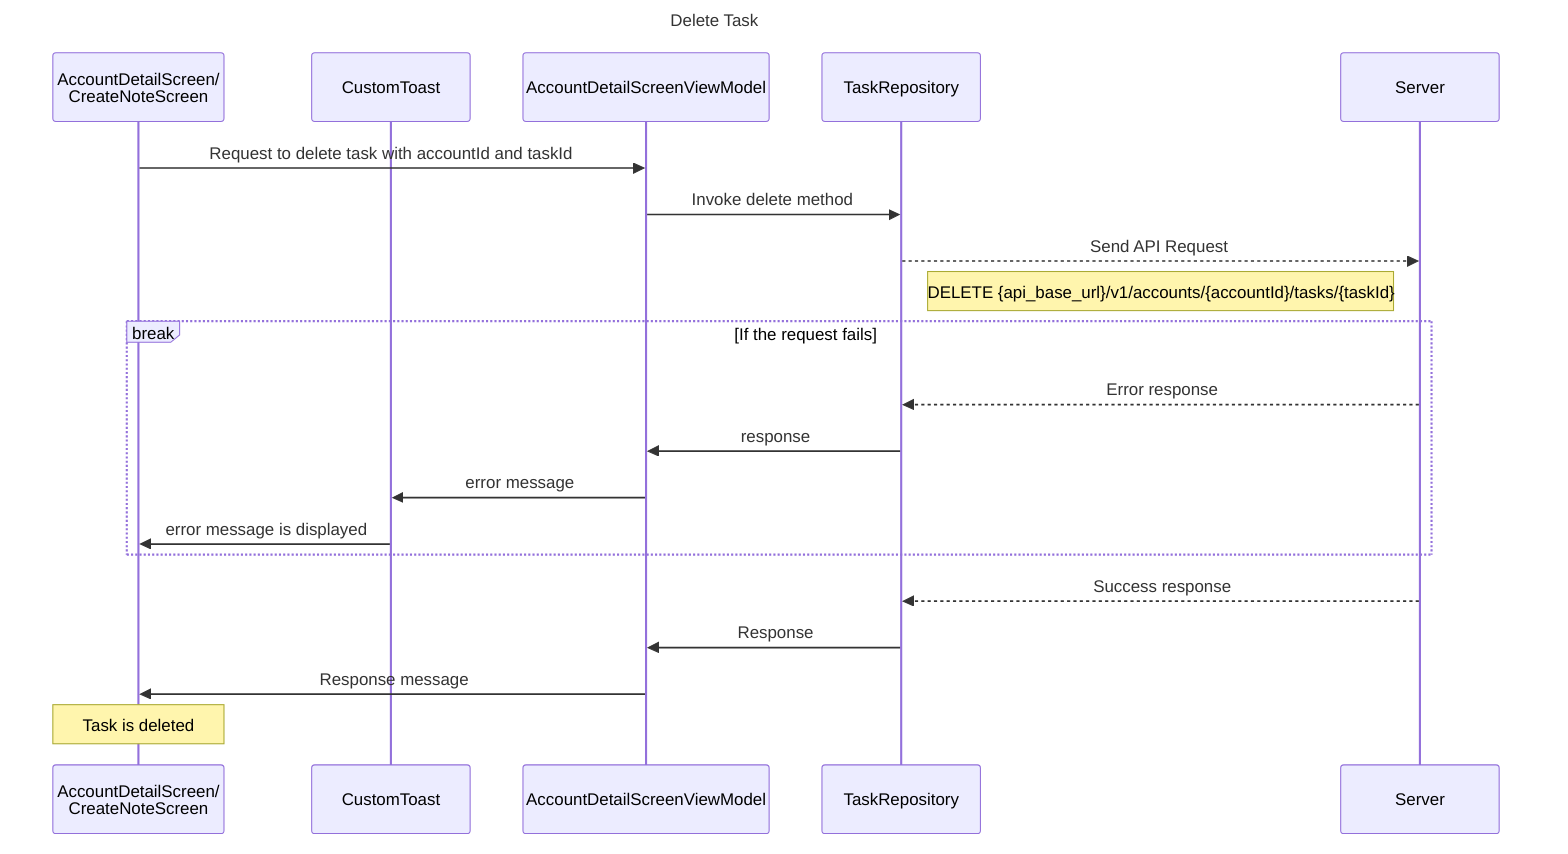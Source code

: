 sequenceDiagram
    title Delete Task

    participant ADS as AccountDetailScreen/<br>CreateNoteScreen
    participant CT as CustomToast
    participant ADSVM as AccountDetailScreenViewModel
    participant TR as TaskRepository
    participant S as Server


    ADS->>ADSVM: Request to delete task with accountId and taskId
    ADSVM->>TR: Invoke delete method
    TR-->>S: Send API Request
    note right of TR: DELETE {api_base_url}/v1/accounts/{accountId}/tasks/{taskId}

    break If the request fails
        S-->>TR: Error response
        TR->>ADSVM: response
        ADSVM->>CT: error message
        CT->>ADS: error message is displayed
    end

    S-->>TR: Success response
    TR->>ADSVM: Response
    ADSVM->>ADS: Response message
    note over ADS: Task is deleted